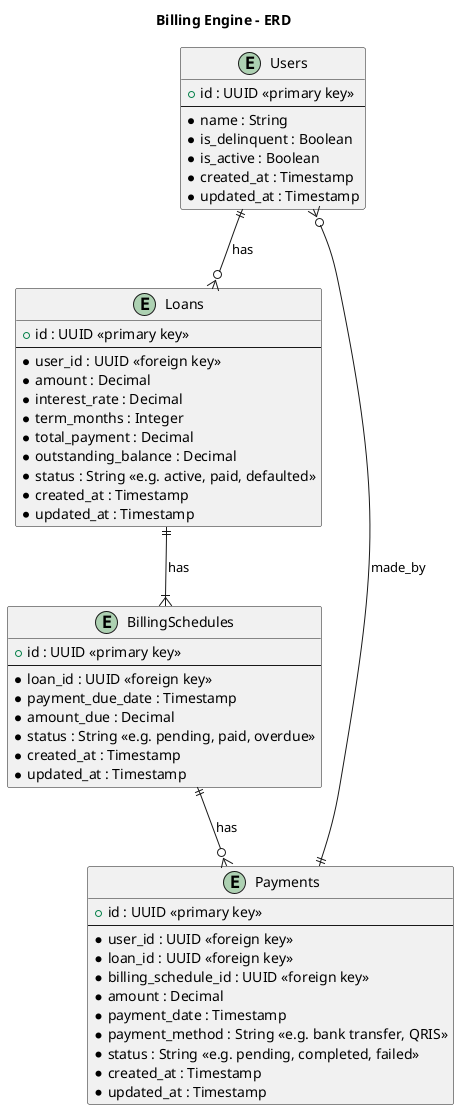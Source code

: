 @startuml Billing Engine

title Billing Engine - ERD

entity Users {
    + id : UUID <<primary key>>
    --
    * name : String
    * is_delinquent : Boolean
    * is_active : Boolean
    * created_at : Timestamp
    * updated_at : Timestamp
}

entity Loans {
    + id : UUID <<primary key>>
    --
    * user_id : UUID <<foreign key>>
    * amount : Decimal
    * interest_rate : Decimal
    * term_months : Integer
    * total_payment : Decimal
    * outstanding_balance : Decimal
    * status : String <<e.g. active, paid, defaulted>>
    * created_at : Timestamp
    * updated_at : Timestamp
}

entity BillingSchedules {
    + id : UUID <<primary key>>
    --
    * loan_id : UUID <<foreign key>>
    * payment_due_date : Timestamp
    * amount_due : Decimal
    * status : String <<e.g. pending, paid, overdue>>
    * created_at : Timestamp
    * updated_at : Timestamp
}

entity Payments {
    + id : UUID <<primary key>>
    --
    * user_id : UUID <<foreign key>>
    * loan_id : UUID <<foreign key>>
    * billing_schedule_id : UUID <<foreign key>>
    * amount : Decimal
    * payment_date : Timestamp
    * payment_method : String <<e.g. bank transfer, QRIS>>
    * status : String <<e.g. pending, completed, failed>>
    * created_at : Timestamp
    * updated_at : Timestamp
}

Users ||--o{ Loans : has
Loans ||--|{ BillingSchedules : has
BillingSchedules ||--o{ Payments : has
Payments ||--o{ Users : made_by

@enduml
